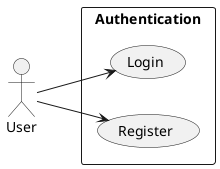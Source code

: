 @startuml login-registration
left to right direction

actor User

rectangle Authentication {
    usecase Login as "Login"
    usecase Register as "Register"
}

User --> Login
User --> Register
@enduml